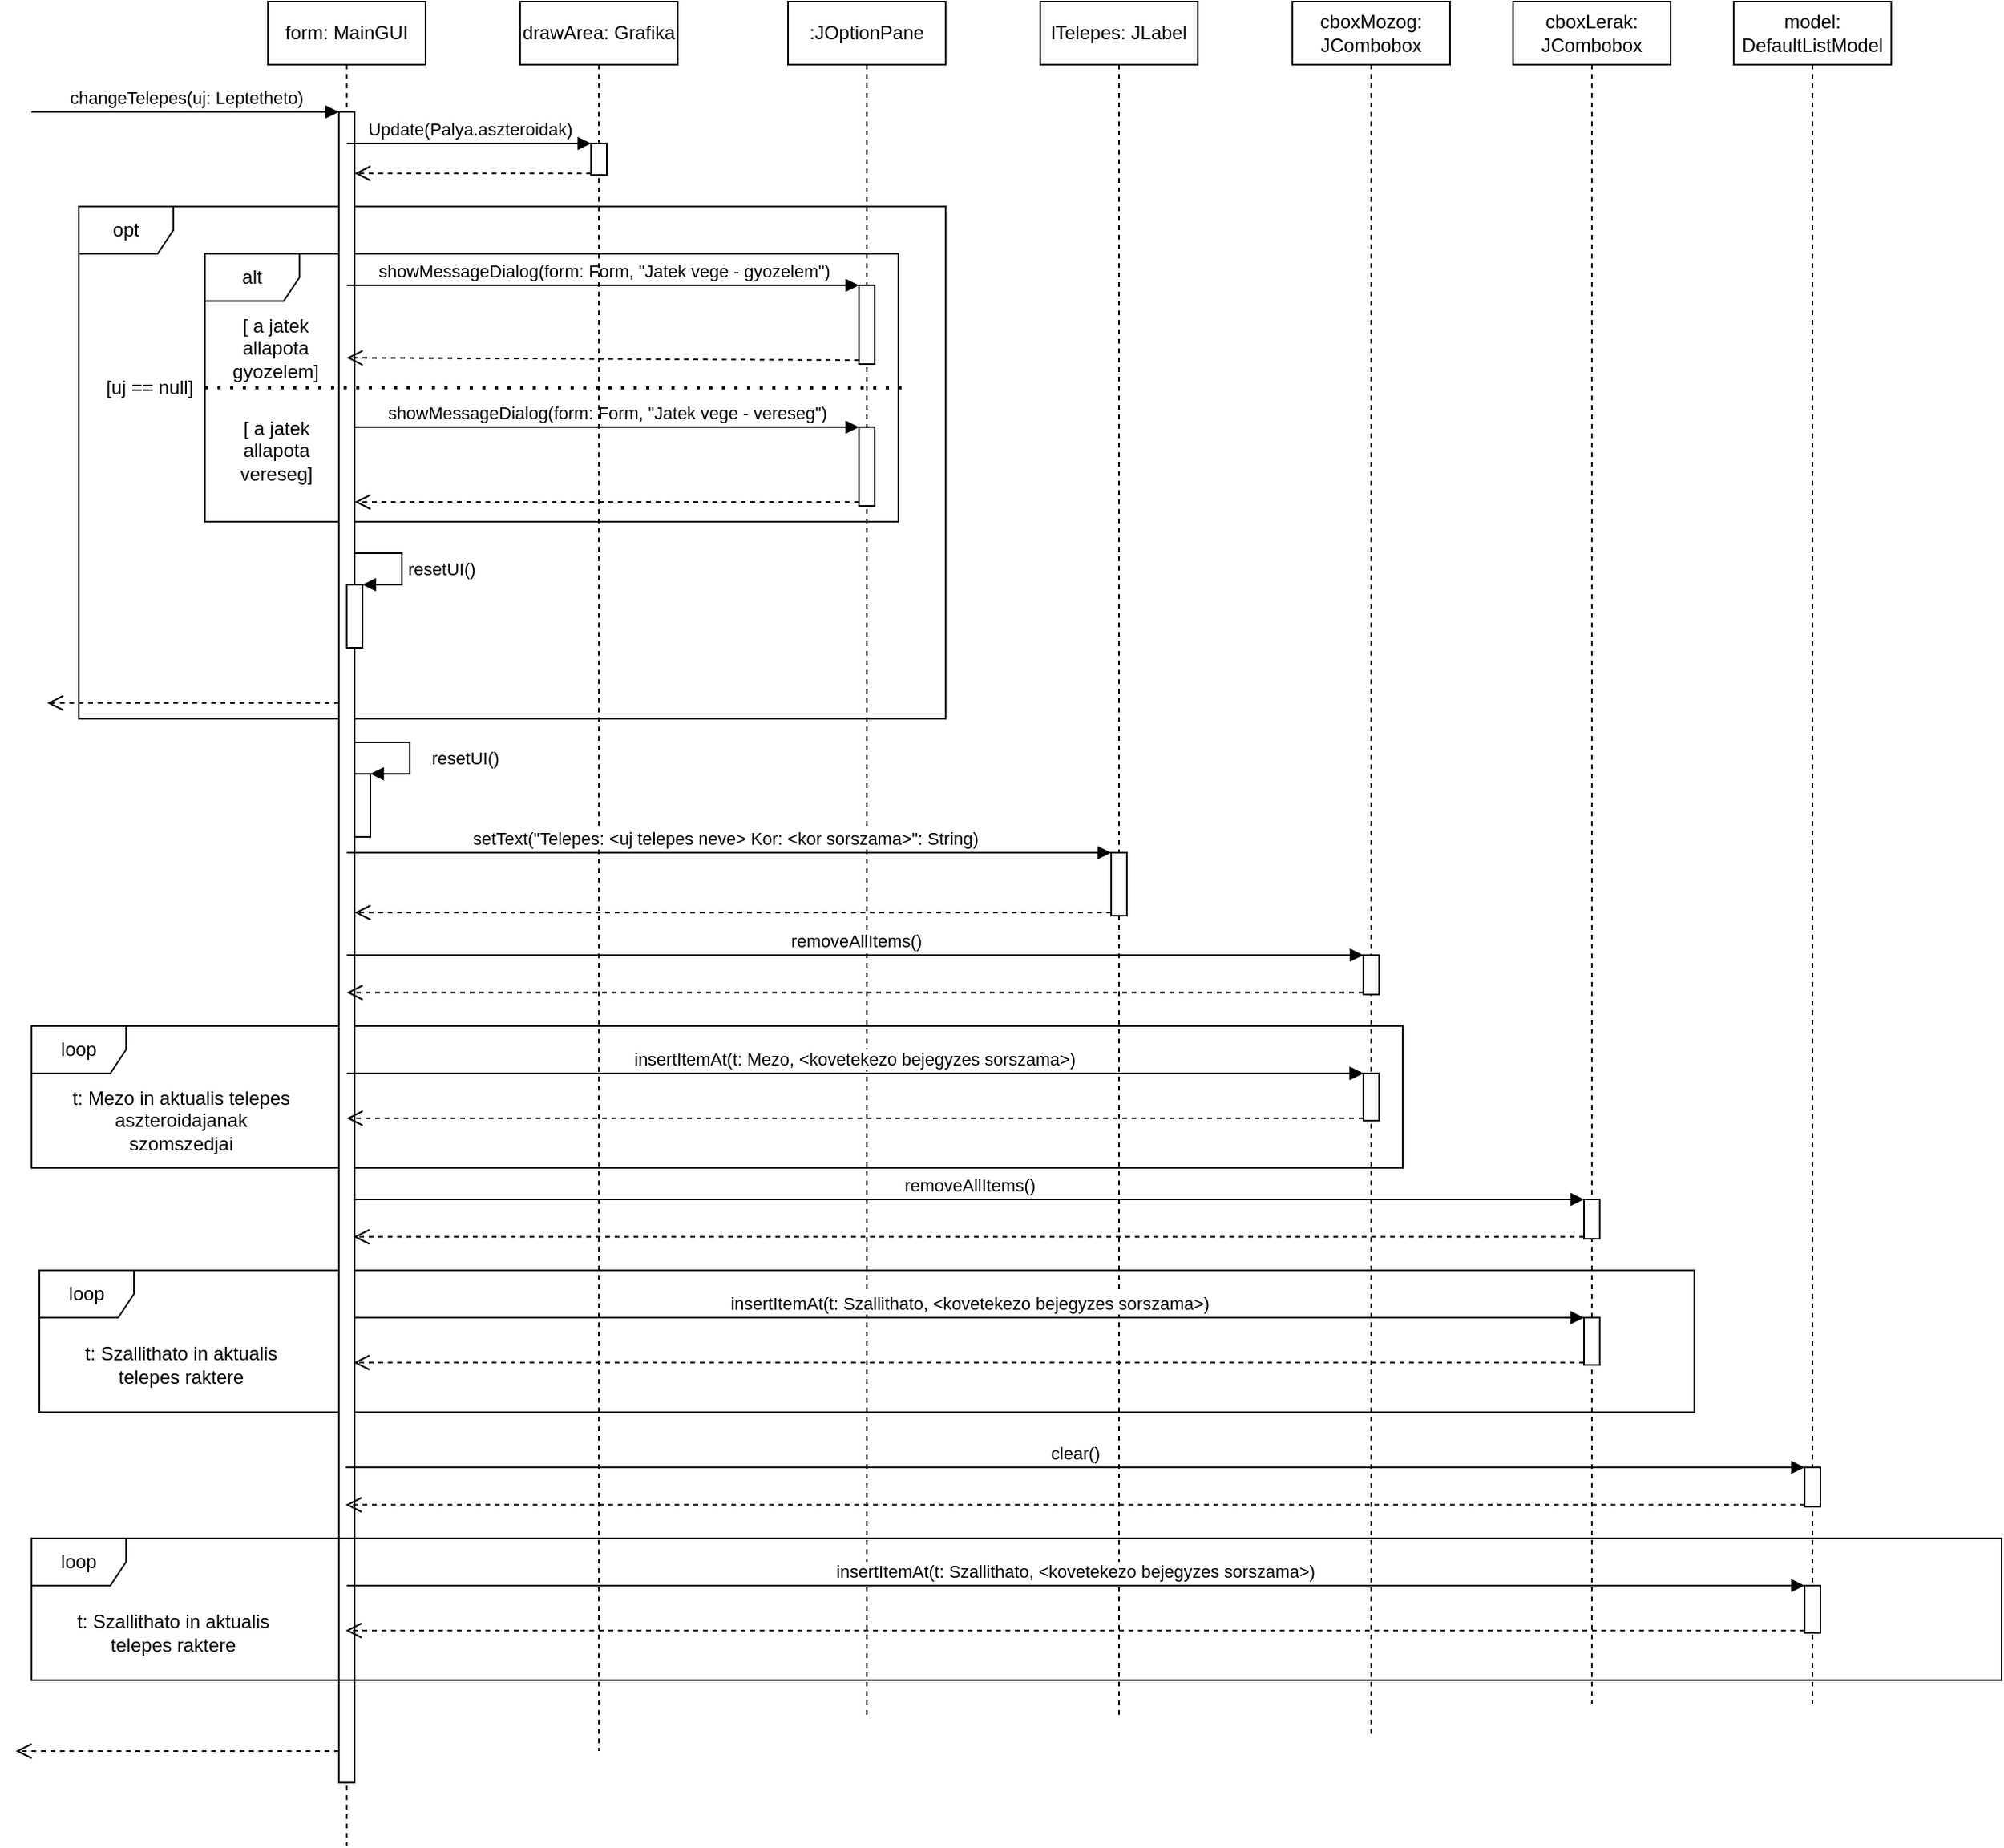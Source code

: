 <mxfile version="14.6.6" type="github">
  <diagram id="NjpKYA80jBLD8106fH93" name="Page-1">
    <mxGraphModel dx="1973" dy="1670" grid="1" gridSize="10" guides="1" tooltips="1" connect="1" arrows="1" fold="1" page="1" pageScale="1" pageWidth="827" pageHeight="1169" math="0" shadow="0">
      <root>
        <mxCell id="0" />
        <mxCell id="1" parent="0" />
        <mxCell id="khi0NkRTp-6Per3p0oA2-39" value="loop" style="shape=umlFrame;whiteSpace=wrap;html=1;" vertex="1" parent="1">
          <mxGeometry x="-40" y="630" width="870" height="90" as="geometry" />
        </mxCell>
        <mxCell id="khi0NkRTp-6Per3p0oA2-49" value="loop" style="shape=umlFrame;whiteSpace=wrap;html=1;" vertex="1" parent="1">
          <mxGeometry x="-35" y="785" width="1050" height="90" as="geometry" />
        </mxCell>
        <mxCell id="khi0NkRTp-6Per3p0oA2-13" value="alt" style="shape=umlFrame;whiteSpace=wrap;html=1;" vertex="1" parent="1">
          <mxGeometry x="70" y="140" width="440" height="170" as="geometry" />
        </mxCell>
        <mxCell id="khi0NkRTp-6Per3p0oA2-1" value="opt" style="shape=umlFrame;whiteSpace=wrap;html=1;" vertex="1" parent="1">
          <mxGeometry x="-10" y="110" width="550" height="325" as="geometry" />
        </mxCell>
        <mxCell id="khi0NkRTp-6Per3p0oA2-2" value="form: MainGUI" style="shape=umlLifeline;perimeter=lifelinePerimeter;whiteSpace=wrap;html=1;container=1;collapsible=0;recursiveResize=0;outlineConnect=0;" vertex="1" parent="1">
          <mxGeometry x="110" y="-20" width="100" height="1170" as="geometry" />
        </mxCell>
        <mxCell id="khi0NkRTp-6Per3p0oA2-3" value="" style="html=1;points=[];perimeter=orthogonalPerimeter;" vertex="1" parent="khi0NkRTp-6Per3p0oA2-2">
          <mxGeometry x="45" y="70" width="10" height="1060" as="geometry" />
        </mxCell>
        <mxCell id="khi0NkRTp-6Per3p0oA2-4" value="changeTelepes(uj: Leptetheto)" style="html=1;verticalAlign=bottom;endArrow=block;entryX=0;entryY=0;" edge="1" parent="khi0NkRTp-6Per3p0oA2-2" target="khi0NkRTp-6Per3p0oA2-3">
          <mxGeometry relative="1" as="geometry">
            <mxPoint x="-150" y="70" as="sourcePoint" />
          </mxGeometry>
        </mxCell>
        <mxCell id="khi0NkRTp-6Per3p0oA2-5" value="" style="html=1;verticalAlign=bottom;endArrow=open;dashed=1;endSize=8;" edge="1" parent="khi0NkRTp-6Per3p0oA2-2" source="khi0NkRTp-6Per3p0oA2-3">
          <mxGeometry relative="1" as="geometry">
            <mxPoint x="-140" y="445" as="targetPoint" />
          </mxGeometry>
        </mxCell>
        <mxCell id="khi0NkRTp-6Per3p0oA2-25" value="" style="html=1;points=[];perimeter=orthogonalPerimeter;" vertex="1" parent="khi0NkRTp-6Per3p0oA2-2">
          <mxGeometry x="55" y="490" width="10" height="40" as="geometry" />
        </mxCell>
        <mxCell id="khi0NkRTp-6Per3p0oA2-26" value="resetUI()" style="edgeStyle=orthogonalEdgeStyle;html=1;align=left;spacingLeft=2;endArrow=block;rounded=0;entryX=1;entryY=0;" edge="1" target="khi0NkRTp-6Per3p0oA2-25" parent="khi0NkRTp-6Per3p0oA2-2" source="khi0NkRTp-6Per3p0oA2-3">
          <mxGeometry x="0.125" y="10" relative="1" as="geometry">
            <mxPoint x="60" y="470" as="sourcePoint" />
            <Array as="points">
              <mxPoint x="90" y="470" />
              <mxPoint x="90" y="490" />
            </Array>
            <mxPoint as="offset" />
          </mxGeometry>
        </mxCell>
        <mxCell id="khi0NkRTp-6Per3p0oA2-6" value=":JOptionPane" style="shape=umlLifeline;perimeter=lifelinePerimeter;whiteSpace=wrap;html=1;container=1;collapsible=0;recursiveResize=0;outlineConnect=0;" vertex="1" parent="1">
          <mxGeometry x="440" y="-20" width="100" height="1090" as="geometry" />
        </mxCell>
        <mxCell id="khi0NkRTp-6Per3p0oA2-7" value="" style="html=1;points=[];perimeter=orthogonalPerimeter;" vertex="1" parent="khi0NkRTp-6Per3p0oA2-6">
          <mxGeometry x="45" y="180" width="10" height="50" as="geometry" />
        </mxCell>
        <mxCell id="khi0NkRTp-6Per3p0oA2-8" value="" style="html=1;points=[];perimeter=orthogonalPerimeter;" vertex="1" parent="khi0NkRTp-6Per3p0oA2-6">
          <mxGeometry x="45" y="270" width="10" height="50" as="geometry" />
        </mxCell>
        <mxCell id="khi0NkRTp-6Per3p0oA2-11" value="showMessageDialog(form: Form, &quot;Jatek vege - gyozelem&quot;)" style="html=1;verticalAlign=bottom;endArrow=block;entryX=0;entryY=0;" edge="1" parent="1" source="khi0NkRTp-6Per3p0oA2-2" target="khi0NkRTp-6Per3p0oA2-7">
          <mxGeometry relative="1" as="geometry">
            <mxPoint x="255" y="130" as="sourcePoint" />
          </mxGeometry>
        </mxCell>
        <mxCell id="khi0NkRTp-6Per3p0oA2-12" value="" style="html=1;verticalAlign=bottom;endArrow=open;dashed=1;endSize=8;exitX=0;exitY=0.95;" edge="1" parent="1" source="khi0NkRTp-6Per3p0oA2-7">
          <mxGeometry relative="1" as="geometry">
            <mxPoint x="160" y="206" as="targetPoint" />
          </mxGeometry>
        </mxCell>
        <mxCell id="khi0NkRTp-6Per3p0oA2-14" value="" style="endArrow=none;dashed=1;html=1;dashPattern=1 3;strokeWidth=2;entryX=1.009;entryY=0.501;entryDx=0;entryDy=0;entryPerimeter=0;" edge="1" parent="1" target="khi0NkRTp-6Per3p0oA2-13">
          <mxGeometry width="50" height="50" relative="1" as="geometry">
            <mxPoint x="70" y="225" as="sourcePoint" />
            <mxPoint x="170" y="210" as="targetPoint" />
          </mxGeometry>
        </mxCell>
        <mxCell id="khi0NkRTp-6Per3p0oA2-15" value="" style="html=1;points=[];perimeter=orthogonalPerimeter;" vertex="1" parent="1">
          <mxGeometry x="160" y="350" width="10" height="40" as="geometry" />
        </mxCell>
        <mxCell id="khi0NkRTp-6Per3p0oA2-16" value="resetUI()" style="edgeStyle=orthogonalEdgeStyle;html=1;align=left;spacingLeft=2;endArrow=block;rounded=0;entryX=1;entryY=0;" edge="1" parent="1" target="khi0NkRTp-6Per3p0oA2-15">
          <mxGeometry x="0.067" relative="1" as="geometry">
            <mxPoint x="165" y="330" as="sourcePoint" />
            <Array as="points">
              <mxPoint x="195" y="330" />
            </Array>
            <mxPoint as="offset" />
          </mxGeometry>
        </mxCell>
        <mxCell id="khi0NkRTp-6Per3p0oA2-17" value="[ a jatek allapota gyozelem]" style="text;html=1;strokeColor=none;fillColor=none;align=center;verticalAlign=middle;whiteSpace=wrap;rounded=0;" vertex="1" parent="1">
          <mxGeometry x="90" y="190" width="50" height="20" as="geometry" />
        </mxCell>
        <mxCell id="khi0NkRTp-6Per3p0oA2-18" value="[ a jatek allapota vereseg]" style="text;html=1;strokeColor=none;fillColor=none;align=center;verticalAlign=middle;whiteSpace=wrap;rounded=0;" vertex="1" parent="1">
          <mxGeometry x="77.5" y="255" width="75" height="20" as="geometry" />
        </mxCell>
        <mxCell id="khi0NkRTp-6Per3p0oA2-19" value="[uj == null]" style="text;html=1;strokeColor=none;fillColor=none;align=center;verticalAlign=middle;whiteSpace=wrap;rounded=0;" vertex="1" parent="1">
          <mxGeometry y="215" width="70" height="20" as="geometry" />
        </mxCell>
        <mxCell id="khi0NkRTp-6Per3p0oA2-10" value="" style="html=1;verticalAlign=bottom;endArrow=open;dashed=1;endSize=8;exitX=0;exitY=0.95;" edge="1" parent="1" source="khi0NkRTp-6Per3p0oA2-8" target="khi0NkRTp-6Per3p0oA2-3">
          <mxGeometry relative="1" as="geometry">
            <mxPoint x="160" y="246" as="targetPoint" />
          </mxGeometry>
        </mxCell>
        <mxCell id="khi0NkRTp-6Per3p0oA2-9" value="showMessageDialog(form: Form, &quot;Jatek vege - vereseg&quot;)" style="html=1;verticalAlign=bottom;endArrow=block;entryX=0;entryY=0;" edge="1" parent="1" target="khi0NkRTp-6Per3p0oA2-8" source="khi0NkRTp-6Per3p0oA2-3">
          <mxGeometry relative="1" as="geometry">
            <mxPoint x="159.324" y="200" as="sourcePoint" />
          </mxGeometry>
        </mxCell>
        <mxCell id="khi0NkRTp-6Per3p0oA2-21" value="drawArea: Grafika" style="shape=umlLifeline;perimeter=lifelinePerimeter;whiteSpace=wrap;html=1;container=1;collapsible=0;recursiveResize=0;outlineConnect=0;" vertex="1" parent="1">
          <mxGeometry x="270" y="-20" width="100" height="1110" as="geometry" />
        </mxCell>
        <mxCell id="khi0NkRTp-6Per3p0oA2-22" value="" style="html=1;points=[];perimeter=orthogonalPerimeter;" vertex="1" parent="khi0NkRTp-6Per3p0oA2-21">
          <mxGeometry x="45" y="90" width="10" height="20" as="geometry" />
        </mxCell>
        <mxCell id="khi0NkRTp-6Per3p0oA2-23" value="Update(Palya.aszteroidak)" style="html=1;verticalAlign=bottom;endArrow=block;entryX=0;entryY=0;" edge="1" target="khi0NkRTp-6Per3p0oA2-22" parent="1" source="khi0NkRTp-6Per3p0oA2-2">
          <mxGeometry relative="1" as="geometry">
            <mxPoint x="245" y="60" as="sourcePoint" />
          </mxGeometry>
        </mxCell>
        <mxCell id="khi0NkRTp-6Per3p0oA2-24" value="" style="html=1;verticalAlign=bottom;endArrow=open;dashed=1;endSize=8;exitX=0;exitY=0.95;" edge="1" source="khi0NkRTp-6Per3p0oA2-22" parent="1" target="khi0NkRTp-6Per3p0oA2-3">
          <mxGeometry relative="1" as="geometry">
            <mxPoint x="245" y="136" as="targetPoint" />
            <mxPoint as="offset" />
          </mxGeometry>
        </mxCell>
        <mxCell id="khi0NkRTp-6Per3p0oA2-27" value="lTelepes: JLabel" style="shape=umlLifeline;perimeter=lifelinePerimeter;whiteSpace=wrap;html=1;container=1;collapsible=0;recursiveResize=0;outlineConnect=0;" vertex="1" parent="1">
          <mxGeometry x="600" y="-20" width="100" height="1090" as="geometry" />
        </mxCell>
        <mxCell id="khi0NkRTp-6Per3p0oA2-28" value="" style="html=1;points=[];perimeter=orthogonalPerimeter;" vertex="1" parent="khi0NkRTp-6Per3p0oA2-27">
          <mxGeometry x="45" y="540" width="10" height="40" as="geometry" />
        </mxCell>
        <mxCell id="khi0NkRTp-6Per3p0oA2-29" value="setText(&quot;Telepes: &amp;lt;uj telepes neve&amp;gt; Kor: &amp;lt;kor sorszama&amp;gt;&quot;: String)" style="html=1;verticalAlign=bottom;endArrow=block;entryX=0;entryY=0;" edge="1" target="khi0NkRTp-6Per3p0oA2-28" parent="1" source="khi0NkRTp-6Per3p0oA2-2">
          <mxGeometry x="-0.011" relative="1" as="geometry">
            <mxPoint x="575" y="520" as="sourcePoint" />
            <mxPoint as="offset" />
          </mxGeometry>
        </mxCell>
        <mxCell id="khi0NkRTp-6Per3p0oA2-30" value="" style="html=1;verticalAlign=bottom;endArrow=open;dashed=1;endSize=8;exitX=0;exitY=0.95;" edge="1" source="khi0NkRTp-6Per3p0oA2-28" parent="1" target="khi0NkRTp-6Per3p0oA2-3">
          <mxGeometry relative="1" as="geometry">
            <mxPoint x="575" y="596" as="targetPoint" />
          </mxGeometry>
        </mxCell>
        <mxCell id="khi0NkRTp-6Per3p0oA2-31" value="cboxMozog: JCombobox" style="shape=umlLifeline;perimeter=lifelinePerimeter;whiteSpace=wrap;html=1;container=1;collapsible=0;recursiveResize=0;outlineConnect=0;" vertex="1" parent="1">
          <mxGeometry x="760" y="-20" width="100" height="1100" as="geometry" />
        </mxCell>
        <mxCell id="khi0NkRTp-6Per3p0oA2-32" value="" style="html=1;points=[];perimeter=orthogonalPerimeter;" vertex="1" parent="khi0NkRTp-6Per3p0oA2-31">
          <mxGeometry x="45" y="605" width="10" height="25" as="geometry" />
        </mxCell>
        <mxCell id="khi0NkRTp-6Per3p0oA2-35" value="" style="html=1;points=[];perimeter=orthogonalPerimeter;" vertex="1" parent="khi0NkRTp-6Per3p0oA2-31">
          <mxGeometry x="45" y="680" width="10" height="30" as="geometry" />
        </mxCell>
        <mxCell id="khi0NkRTp-6Per3p0oA2-33" value="removeAllItems()" style="html=1;verticalAlign=bottom;endArrow=block;entryX=0;entryY=0;" edge="1" target="khi0NkRTp-6Per3p0oA2-32" parent="1" source="khi0NkRTp-6Per3p0oA2-2">
          <mxGeometry relative="1" as="geometry">
            <mxPoint x="735" y="585" as="sourcePoint" />
          </mxGeometry>
        </mxCell>
        <mxCell id="khi0NkRTp-6Per3p0oA2-34" value="" style="html=1;verticalAlign=bottom;endArrow=open;dashed=1;endSize=8;exitX=0;exitY=0.95;" edge="1" source="khi0NkRTp-6Per3p0oA2-32" parent="1" target="khi0NkRTp-6Per3p0oA2-2">
          <mxGeometry relative="1" as="geometry">
            <mxPoint x="735" y="661" as="targetPoint" />
          </mxGeometry>
        </mxCell>
        <mxCell id="khi0NkRTp-6Per3p0oA2-36" value="dispatch" style="html=1;verticalAlign=bottom;endArrow=block;entryX=0;entryY=0;" edge="1" target="khi0NkRTp-6Per3p0oA2-35" parent="1" source="khi0NkRTp-6Per3p0oA2-2">
          <mxGeometry relative="1" as="geometry">
            <mxPoint x="735" y="640" as="sourcePoint" />
          </mxGeometry>
        </mxCell>
        <mxCell id="khi0NkRTp-6Per3p0oA2-37" value="" style="html=1;verticalAlign=bottom;endArrow=open;dashed=1;endSize=8;exitX=0;exitY=0.95;" edge="1" source="khi0NkRTp-6Per3p0oA2-35" parent="1" target="khi0NkRTp-6Per3p0oA2-2">
          <mxGeometry relative="1" as="geometry">
            <mxPoint x="735" y="716" as="targetPoint" />
          </mxGeometry>
        </mxCell>
        <mxCell id="khi0NkRTp-6Per3p0oA2-38" value="insertItemAt(t: Mezo, &amp;lt;kovetekezo bejegyzes sorszama&amp;gt;)" style="html=1;verticalAlign=bottom;endArrow=block;entryX=0;entryY=0;" edge="1" parent="1">
          <mxGeometry relative="1" as="geometry">
            <mxPoint x="159.997" y="660" as="sourcePoint" />
            <mxPoint x="804.83" y="660" as="targetPoint" />
          </mxGeometry>
        </mxCell>
        <mxCell id="khi0NkRTp-6Per3p0oA2-40" value="t: Mezo in aktualis telepes aszteroidajanak szomszedjai" style="text;html=1;strokeColor=none;fillColor=none;align=center;verticalAlign=middle;whiteSpace=wrap;rounded=0;" vertex="1" parent="1">
          <mxGeometry x="-20" y="680" width="150" height="20" as="geometry" />
        </mxCell>
        <mxCell id="khi0NkRTp-6Per3p0oA2-41" value="cboxLerak: JCombobox" style="shape=umlLifeline;perimeter=lifelinePerimeter;whiteSpace=wrap;html=1;container=1;collapsible=0;recursiveResize=0;outlineConnect=0;" vertex="1" parent="1">
          <mxGeometry x="900" y="-20" width="100" height="1080" as="geometry" />
        </mxCell>
        <mxCell id="khi0NkRTp-6Per3p0oA2-43" value="" style="html=1;points=[];perimeter=orthogonalPerimeter;" vertex="1" parent="khi0NkRTp-6Per3p0oA2-41">
          <mxGeometry x="45" y="835" width="10" height="30" as="geometry" />
        </mxCell>
        <mxCell id="khi0NkRTp-6Per3p0oA2-42" value="" style="html=1;points=[];perimeter=orthogonalPerimeter;" vertex="1" parent="khi0NkRTp-6Per3p0oA2-41">
          <mxGeometry x="45" y="760" width="10" height="25" as="geometry" />
        </mxCell>
        <mxCell id="khi0NkRTp-6Per3p0oA2-44" value="removeAllItems()" style="html=1;verticalAlign=bottom;endArrow=block;entryX=0;entryY=0;" edge="1" parent="1" target="khi0NkRTp-6Per3p0oA2-42">
          <mxGeometry relative="1" as="geometry">
            <mxPoint x="164.324" y="740" as="sourcePoint" />
          </mxGeometry>
        </mxCell>
        <mxCell id="khi0NkRTp-6Per3p0oA2-45" value="" style="html=1;verticalAlign=bottom;endArrow=open;dashed=1;endSize=8;exitX=0;exitY=0.95;" edge="1" parent="1" source="khi0NkRTp-6Per3p0oA2-42">
          <mxGeometry relative="1" as="geometry">
            <mxPoint x="164.324" y="763.75" as="targetPoint" />
          </mxGeometry>
        </mxCell>
        <mxCell id="khi0NkRTp-6Per3p0oA2-47" value="" style="html=1;verticalAlign=bottom;endArrow=open;dashed=1;endSize=8;exitX=0;exitY=0.95;" edge="1" parent="1" source="khi0NkRTp-6Per3p0oA2-43">
          <mxGeometry relative="1" as="geometry">
            <mxPoint x="164.324" y="843.5" as="targetPoint" />
          </mxGeometry>
        </mxCell>
        <mxCell id="khi0NkRTp-6Per3p0oA2-48" value="insertItemAt(t: Szallithato, &amp;lt;kovetekezo bejegyzes sorszama&amp;gt;)" style="html=1;verticalAlign=bottom;endArrow=block;" edge="1" parent="1" target="khi0NkRTp-6Per3p0oA2-43">
          <mxGeometry relative="1" as="geometry">
            <mxPoint x="164.997" y="815" as="sourcePoint" />
            <mxPoint x="809.83" y="815" as="targetPoint" />
          </mxGeometry>
        </mxCell>
        <mxCell id="khi0NkRTp-6Per3p0oA2-50" value="t: Szallithato in aktualis telepes raktere" style="text;html=1;strokeColor=none;fillColor=none;align=center;verticalAlign=middle;whiteSpace=wrap;rounded=0;" vertex="1" parent="1">
          <mxGeometry x="-20" y="835" width="150" height="20" as="geometry" />
        </mxCell>
        <mxCell id="khi0NkRTp-6Per3p0oA2-51" value="model: DefaultListModel" style="shape=umlLifeline;perimeter=lifelinePerimeter;whiteSpace=wrap;html=1;container=1;collapsible=0;recursiveResize=0;outlineConnect=0;" vertex="1" parent="1">
          <mxGeometry x="1040" y="-20" width="100" height="1080" as="geometry" />
        </mxCell>
        <mxCell id="khi0NkRTp-6Per3p0oA2-54" value="loop" style="shape=umlFrame;whiteSpace=wrap;html=1;" vertex="1" parent="1">
          <mxGeometry x="-40" y="955" width="1250" height="90" as="geometry" />
        </mxCell>
        <mxCell id="khi0NkRTp-6Per3p0oA2-55" value="" style="html=1;points=[];perimeter=orthogonalPerimeter;" vertex="1" parent="1">
          <mxGeometry x="1085" y="985" width="10" height="30" as="geometry" />
        </mxCell>
        <mxCell id="khi0NkRTp-6Per3p0oA2-56" value="" style="html=1;points=[];perimeter=orthogonalPerimeter;" vertex="1" parent="1">
          <mxGeometry x="1085" y="910" width="10" height="25" as="geometry" />
        </mxCell>
        <mxCell id="khi0NkRTp-6Per3p0oA2-57" value="clear()" style="html=1;verticalAlign=bottom;endArrow=block;entryX=0;entryY=0;" edge="1" parent="1" target="khi0NkRTp-6Per3p0oA2-56">
          <mxGeometry relative="1" as="geometry">
            <mxPoint x="159.324" y="910.0" as="sourcePoint" />
          </mxGeometry>
        </mxCell>
        <mxCell id="khi0NkRTp-6Per3p0oA2-58" value="" style="html=1;verticalAlign=bottom;endArrow=open;dashed=1;endSize=8;exitX=0;exitY=0.95;" edge="1" parent="1" source="khi0NkRTp-6Per3p0oA2-56">
          <mxGeometry relative="1" as="geometry">
            <mxPoint x="159.324" y="933.75" as="targetPoint" />
          </mxGeometry>
        </mxCell>
        <mxCell id="khi0NkRTp-6Per3p0oA2-59" value="" style="html=1;verticalAlign=bottom;endArrow=open;dashed=1;endSize=8;exitX=0;exitY=0.95;" edge="1" parent="1" source="khi0NkRTp-6Per3p0oA2-55">
          <mxGeometry relative="1" as="geometry">
            <mxPoint x="159.324" y="1013.5" as="targetPoint" />
          </mxGeometry>
        </mxCell>
        <mxCell id="khi0NkRTp-6Per3p0oA2-60" value="insertItemAt(t: Szallithato, &amp;lt;kovetekezo bejegyzes sorszama&amp;gt;)" style="html=1;verticalAlign=bottom;endArrow=block;" edge="1" parent="1" target="khi0NkRTp-6Per3p0oA2-55">
          <mxGeometry relative="1" as="geometry">
            <mxPoint x="159.997" y="985.0" as="sourcePoint" />
            <mxPoint x="804.83" y="985" as="targetPoint" />
          </mxGeometry>
        </mxCell>
        <mxCell id="khi0NkRTp-6Per3p0oA2-61" value="t: Szallithato in aktualis telepes raktere" style="text;html=1;strokeColor=none;fillColor=none;align=center;verticalAlign=middle;whiteSpace=wrap;rounded=0;" vertex="1" parent="1">
          <mxGeometry x="-25" y="1005" width="150" height="20" as="geometry" />
        </mxCell>
        <mxCell id="khi0NkRTp-6Per3p0oA2-62" value="" style="html=1;verticalAlign=bottom;endArrow=open;dashed=1;endSize=8;" edge="1" parent="1">
          <mxGeometry relative="1" as="geometry">
            <mxPoint x="155" y="1090" as="sourcePoint" />
            <mxPoint x="-50" y="1090" as="targetPoint" />
          </mxGeometry>
        </mxCell>
      </root>
    </mxGraphModel>
  </diagram>
</mxfile>
